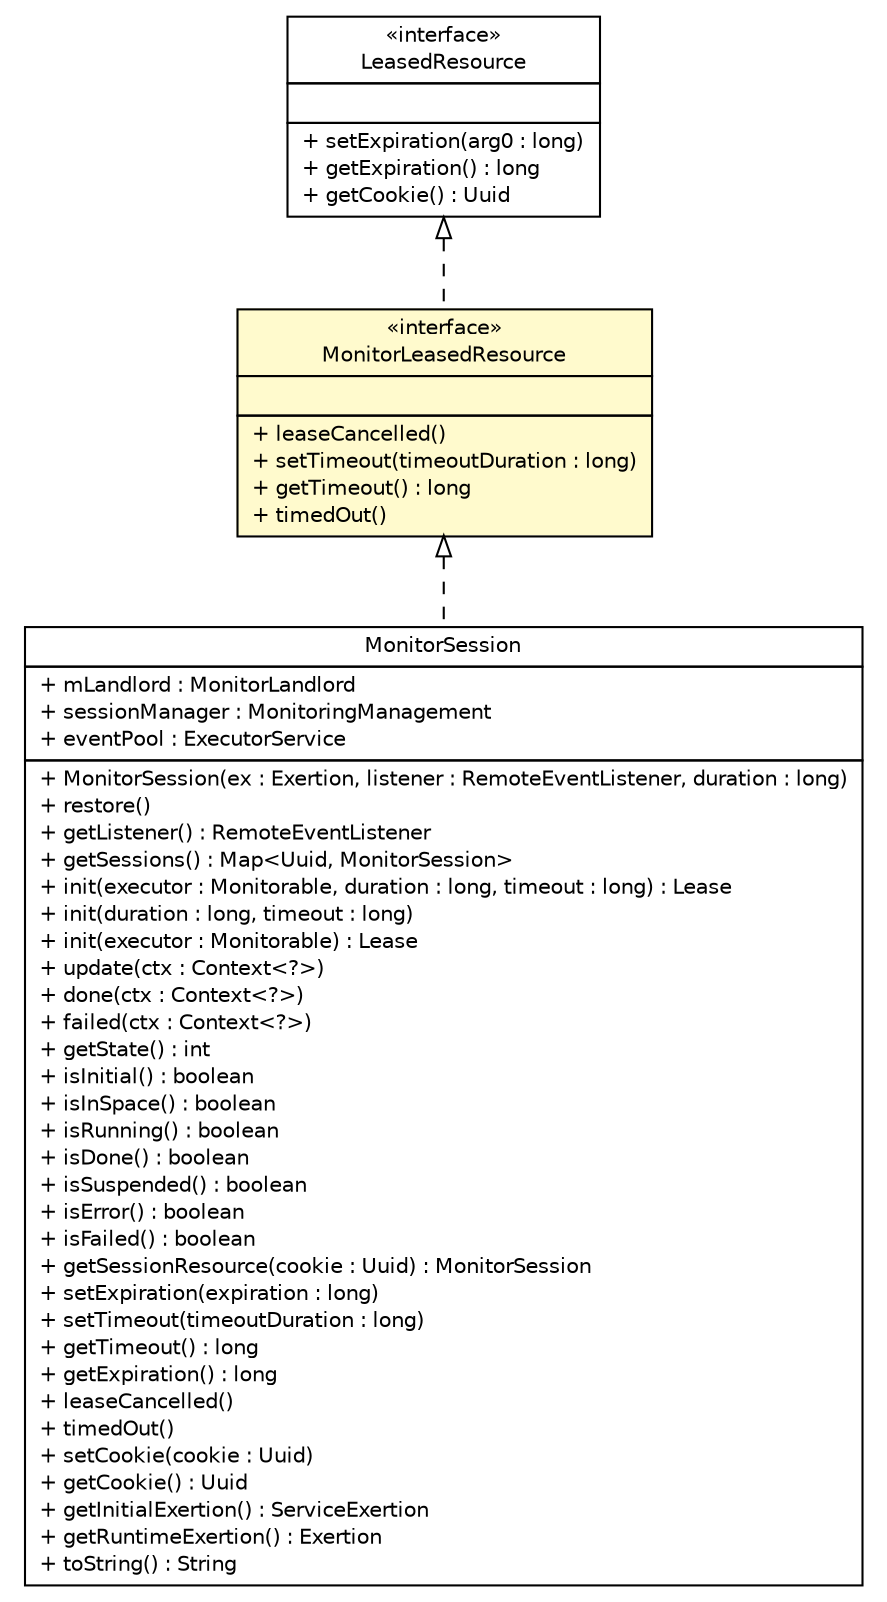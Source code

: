 #!/usr/local/bin/dot
#
# Class diagram 
# Generated by UMLGraph version R5_6 (http://www.umlgraph.org/)
#

digraph G {
	edge [fontname="Helvetica",fontsize=10,labelfontname="Helvetica",labelfontsize=10];
	node [fontname="Helvetica",fontsize=10,shape=plaintext];
	nodesep=0.25;
	ranksep=0.5;
	// sorcer.core.provider.exertmonitor.MonitorSession
	c332581 [label=<<table title="sorcer.core.provider.exertmonitor.MonitorSession" border="0" cellborder="1" cellspacing="0" cellpadding="2" port="p" href="../MonitorSession.html">
		<tr><td><table border="0" cellspacing="0" cellpadding="1">
<tr><td align="center" balign="center"> MonitorSession </td></tr>
		</table></td></tr>
		<tr><td><table border="0" cellspacing="0" cellpadding="1">
<tr><td align="left" balign="left"> + mLandlord : MonitorLandlord </td></tr>
<tr><td align="left" balign="left"> + sessionManager : MonitoringManagement </td></tr>
<tr><td align="left" balign="left"> + eventPool : ExecutorService </td></tr>
		</table></td></tr>
		<tr><td><table border="0" cellspacing="0" cellpadding="1">
<tr><td align="left" balign="left"> + MonitorSession(ex : Exertion, listener : RemoteEventListener, duration : long) </td></tr>
<tr><td align="left" balign="left"> + restore() </td></tr>
<tr><td align="left" balign="left"> + getListener() : RemoteEventListener </td></tr>
<tr><td align="left" balign="left"> + getSessions() : Map&lt;Uuid, MonitorSession&gt; </td></tr>
<tr><td align="left" balign="left"> + init(executor : Monitorable, duration : long, timeout : long) : Lease </td></tr>
<tr><td align="left" balign="left"> + init(duration : long, timeout : long) </td></tr>
<tr><td align="left" balign="left"> + init(executor : Monitorable) : Lease </td></tr>
<tr><td align="left" balign="left"> + update(ctx : Context&lt;?&gt;) </td></tr>
<tr><td align="left" balign="left"> + done(ctx : Context&lt;?&gt;) </td></tr>
<tr><td align="left" balign="left"> + failed(ctx : Context&lt;?&gt;) </td></tr>
<tr><td align="left" balign="left"> + getState() : int </td></tr>
<tr><td align="left" balign="left"> + isInitial() : boolean </td></tr>
<tr><td align="left" balign="left"> + isInSpace() : boolean </td></tr>
<tr><td align="left" balign="left"> + isRunning() : boolean </td></tr>
<tr><td align="left" balign="left"> + isDone() : boolean </td></tr>
<tr><td align="left" balign="left"> + isSuspended() : boolean </td></tr>
<tr><td align="left" balign="left"> + isError() : boolean </td></tr>
<tr><td align="left" balign="left"> + isFailed() : boolean </td></tr>
<tr><td align="left" balign="left"> + getSessionResource(cookie : Uuid) : MonitorSession </td></tr>
<tr><td align="left" balign="left"> + setExpiration(expiration : long) </td></tr>
<tr><td align="left" balign="left"> + setTimeout(timeoutDuration : long) </td></tr>
<tr><td align="left" balign="left"> + getTimeout() : long </td></tr>
<tr><td align="left" balign="left"> + getExpiration() : long </td></tr>
<tr><td align="left" balign="left"> + leaseCancelled() </td></tr>
<tr><td align="left" balign="left"> + timedOut() </td></tr>
<tr><td align="left" balign="left"> + setCookie(cookie : Uuid) </td></tr>
<tr><td align="left" balign="left"> + getCookie() : Uuid </td></tr>
<tr><td align="left" balign="left"> + getInitialExertion() : ServiceExertion </td></tr>
<tr><td align="left" balign="left"> + getRuntimeExertion() : Exertion </td></tr>
<tr><td align="left" balign="left"> + toString() : String </td></tr>
		</table></td></tr>
		</table>>, URL="../MonitorSession.html", fontname="Helvetica", fontcolor="black", fontsize=10.0];
	// sorcer.core.provider.exertmonitor.lease.MonitorLandlord.MonitorLeasedResource
	c332743 [label=<<table title="sorcer.core.provider.exertmonitor.lease.MonitorLandlord.MonitorLeasedResource" border="0" cellborder="1" cellspacing="0" cellpadding="2" port="p" bgcolor="lemonChiffon" href="./MonitorLandlord.MonitorLeasedResource.html">
		<tr><td><table border="0" cellspacing="0" cellpadding="1">
<tr><td align="center" balign="center"> &#171;interface&#187; </td></tr>
<tr><td align="center" balign="center"> MonitorLeasedResource </td></tr>
		</table></td></tr>
		<tr><td><table border="0" cellspacing="0" cellpadding="1">
<tr><td align="left" balign="left">  </td></tr>
		</table></td></tr>
		<tr><td><table border="0" cellspacing="0" cellpadding="1">
<tr><td align="left" balign="left"> + leaseCancelled() </td></tr>
<tr><td align="left" balign="left"> + setTimeout(timeoutDuration : long) </td></tr>
<tr><td align="left" balign="left"> + getTimeout() : long </td></tr>
<tr><td align="left" balign="left"> + timedOut() </td></tr>
		</table></td></tr>
		</table>>, URL="./MonitorLandlord.MonitorLeasedResource.html", fontname="Helvetica", fontcolor="black", fontsize=10.0];
	//sorcer.core.provider.exertmonitor.MonitorSession implements sorcer.core.provider.exertmonitor.lease.MonitorLandlord.MonitorLeasedResource
	c332743:p -> c332581:p [dir=back,arrowtail=empty,style=dashed];
	//sorcer.core.provider.exertmonitor.lease.MonitorLandlord.MonitorLeasedResource implements com.sun.jini.landlord.LeasedResource
	c333053:p -> c332743:p [dir=back,arrowtail=empty,style=dashed];
	// com.sun.jini.landlord.LeasedResource
	c333053 [label=<<table title="com.sun.jini.landlord.LeasedResource" border="0" cellborder="1" cellspacing="0" cellpadding="2" port="p" href="https://river.apache.org/doc/api/com/sun/jini/landlord/LeasedResource.html">
		<tr><td><table border="0" cellspacing="0" cellpadding="1">
<tr><td align="center" balign="center"> &#171;interface&#187; </td></tr>
<tr><td align="center" balign="center"> LeasedResource </td></tr>
		</table></td></tr>
		<tr><td><table border="0" cellspacing="0" cellpadding="1">
<tr><td align="left" balign="left">  </td></tr>
		</table></td></tr>
		<tr><td><table border="0" cellspacing="0" cellpadding="1">
<tr><td align="left" balign="left"> + setExpiration(arg0 : long) </td></tr>
<tr><td align="left" balign="left"> + getExpiration() : long </td></tr>
<tr><td align="left" balign="left"> + getCookie() : Uuid </td></tr>
		</table></td></tr>
		</table>>, URL="https://river.apache.org/doc/api/com/sun/jini/landlord/LeasedResource.html", fontname="Helvetica", fontcolor="black", fontsize=10.0];
}

